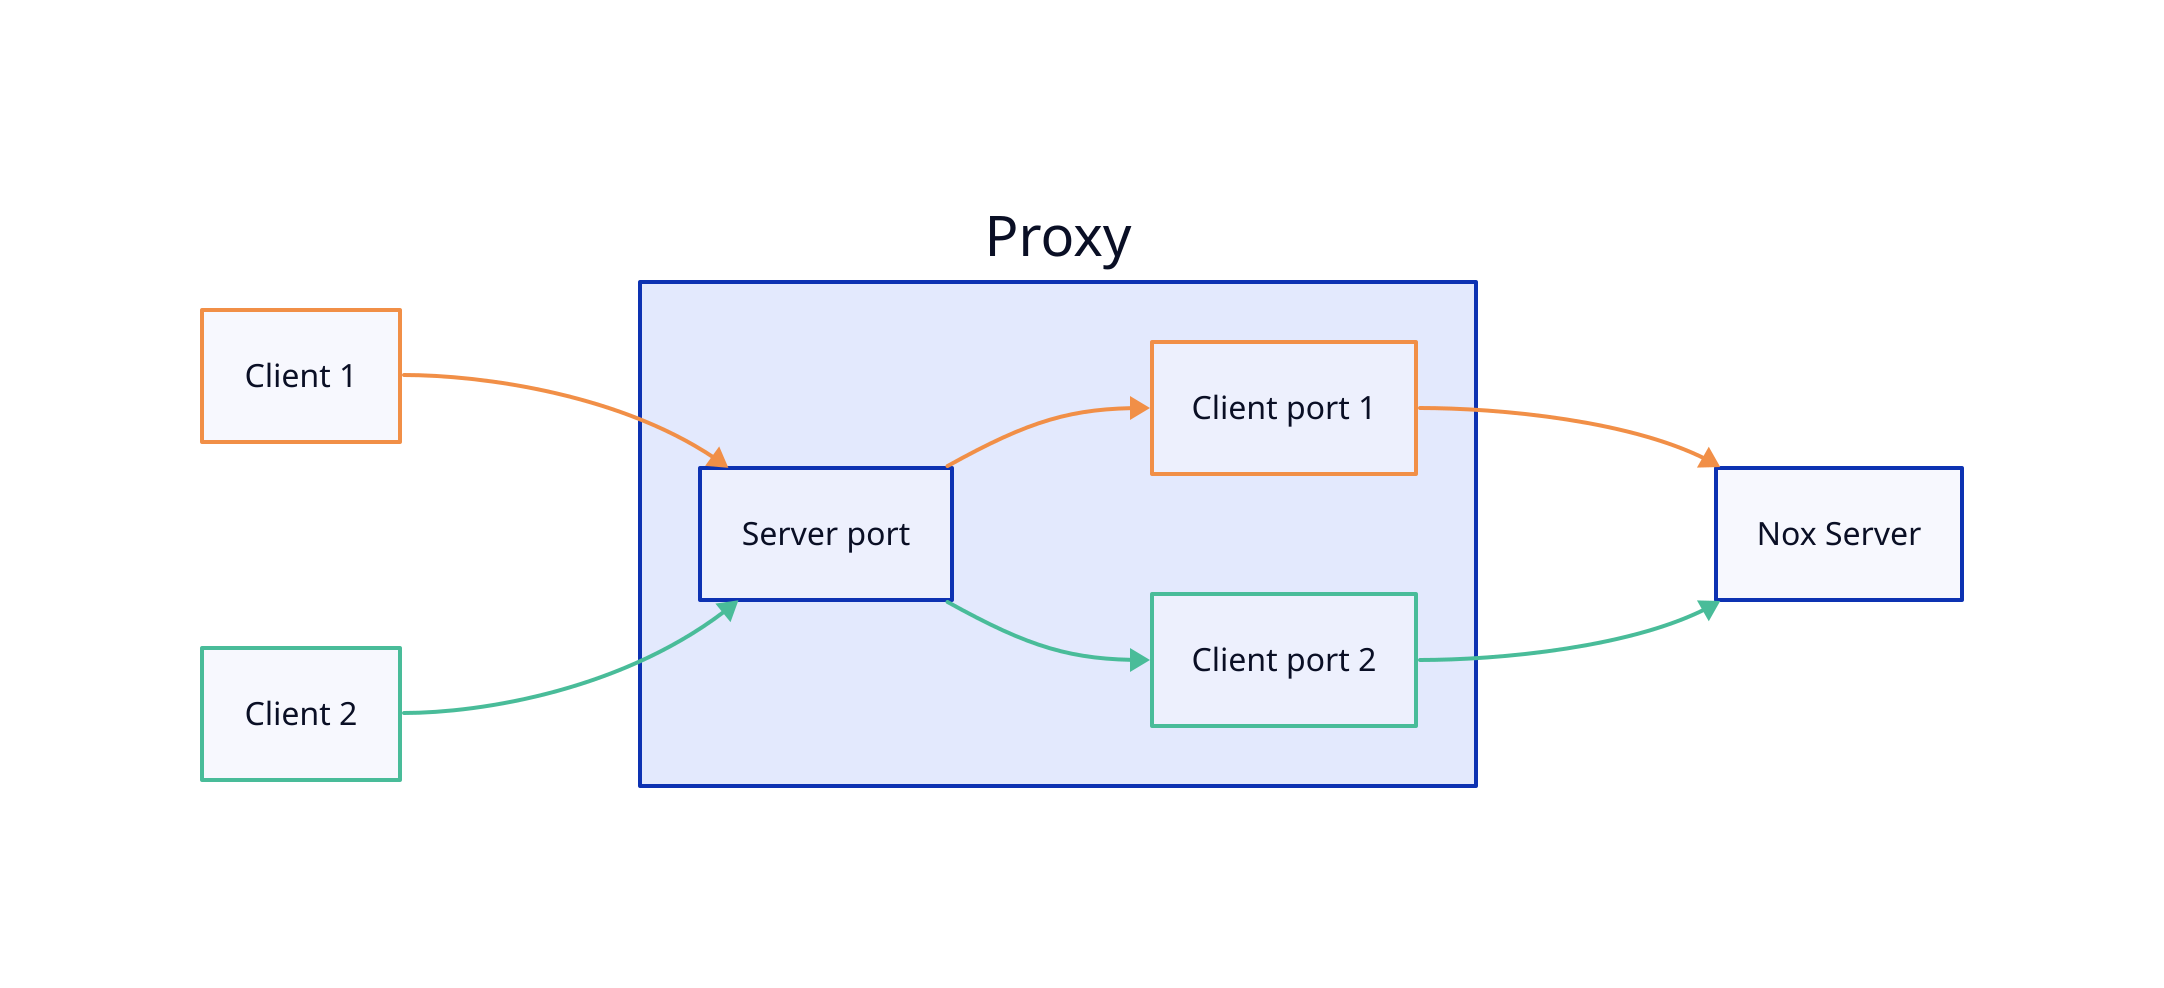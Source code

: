 direction: right

cli1: Client 1 {
    style: {stroke: "#f18f47"}
}
cli2: Client 2 {
    style: {stroke: "#49bc99"}
}

proxy: Proxy {
    port: Server port {}
    cport1: Client port 1 {style: {stroke: "#f18f47"}}
    cport2: Client port 2 {style: {stroke: "#49bc99"}}
    port -> cport1 {style: {stroke: "#f18f47"}}
    port -> cport2 {style: {stroke: "#49bc99"}}
}
cli1 -> proxy.port {style: {stroke: "#f18f47"}}
cli2 -> proxy.port {style: {stroke: "#49bc99"}}

nox: Nox Server {
}
proxy.cport1 -> nox {style: {stroke: "#f18f47"}}
proxy.cport2 -> nox {style: {stroke: "#49bc99"}}